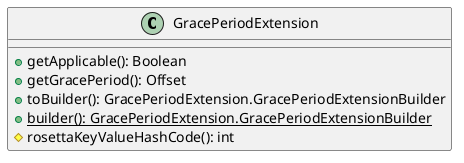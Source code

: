 @startuml

    class GracePeriodExtension [[GracePeriodExtension.html]] {
        +getApplicable(): Boolean
        +getGracePeriod(): Offset
        +toBuilder(): GracePeriodExtension.GracePeriodExtensionBuilder
        {static} +builder(): GracePeriodExtension.GracePeriodExtensionBuilder
        #rosettaKeyValueHashCode(): int
    }

@enduml
